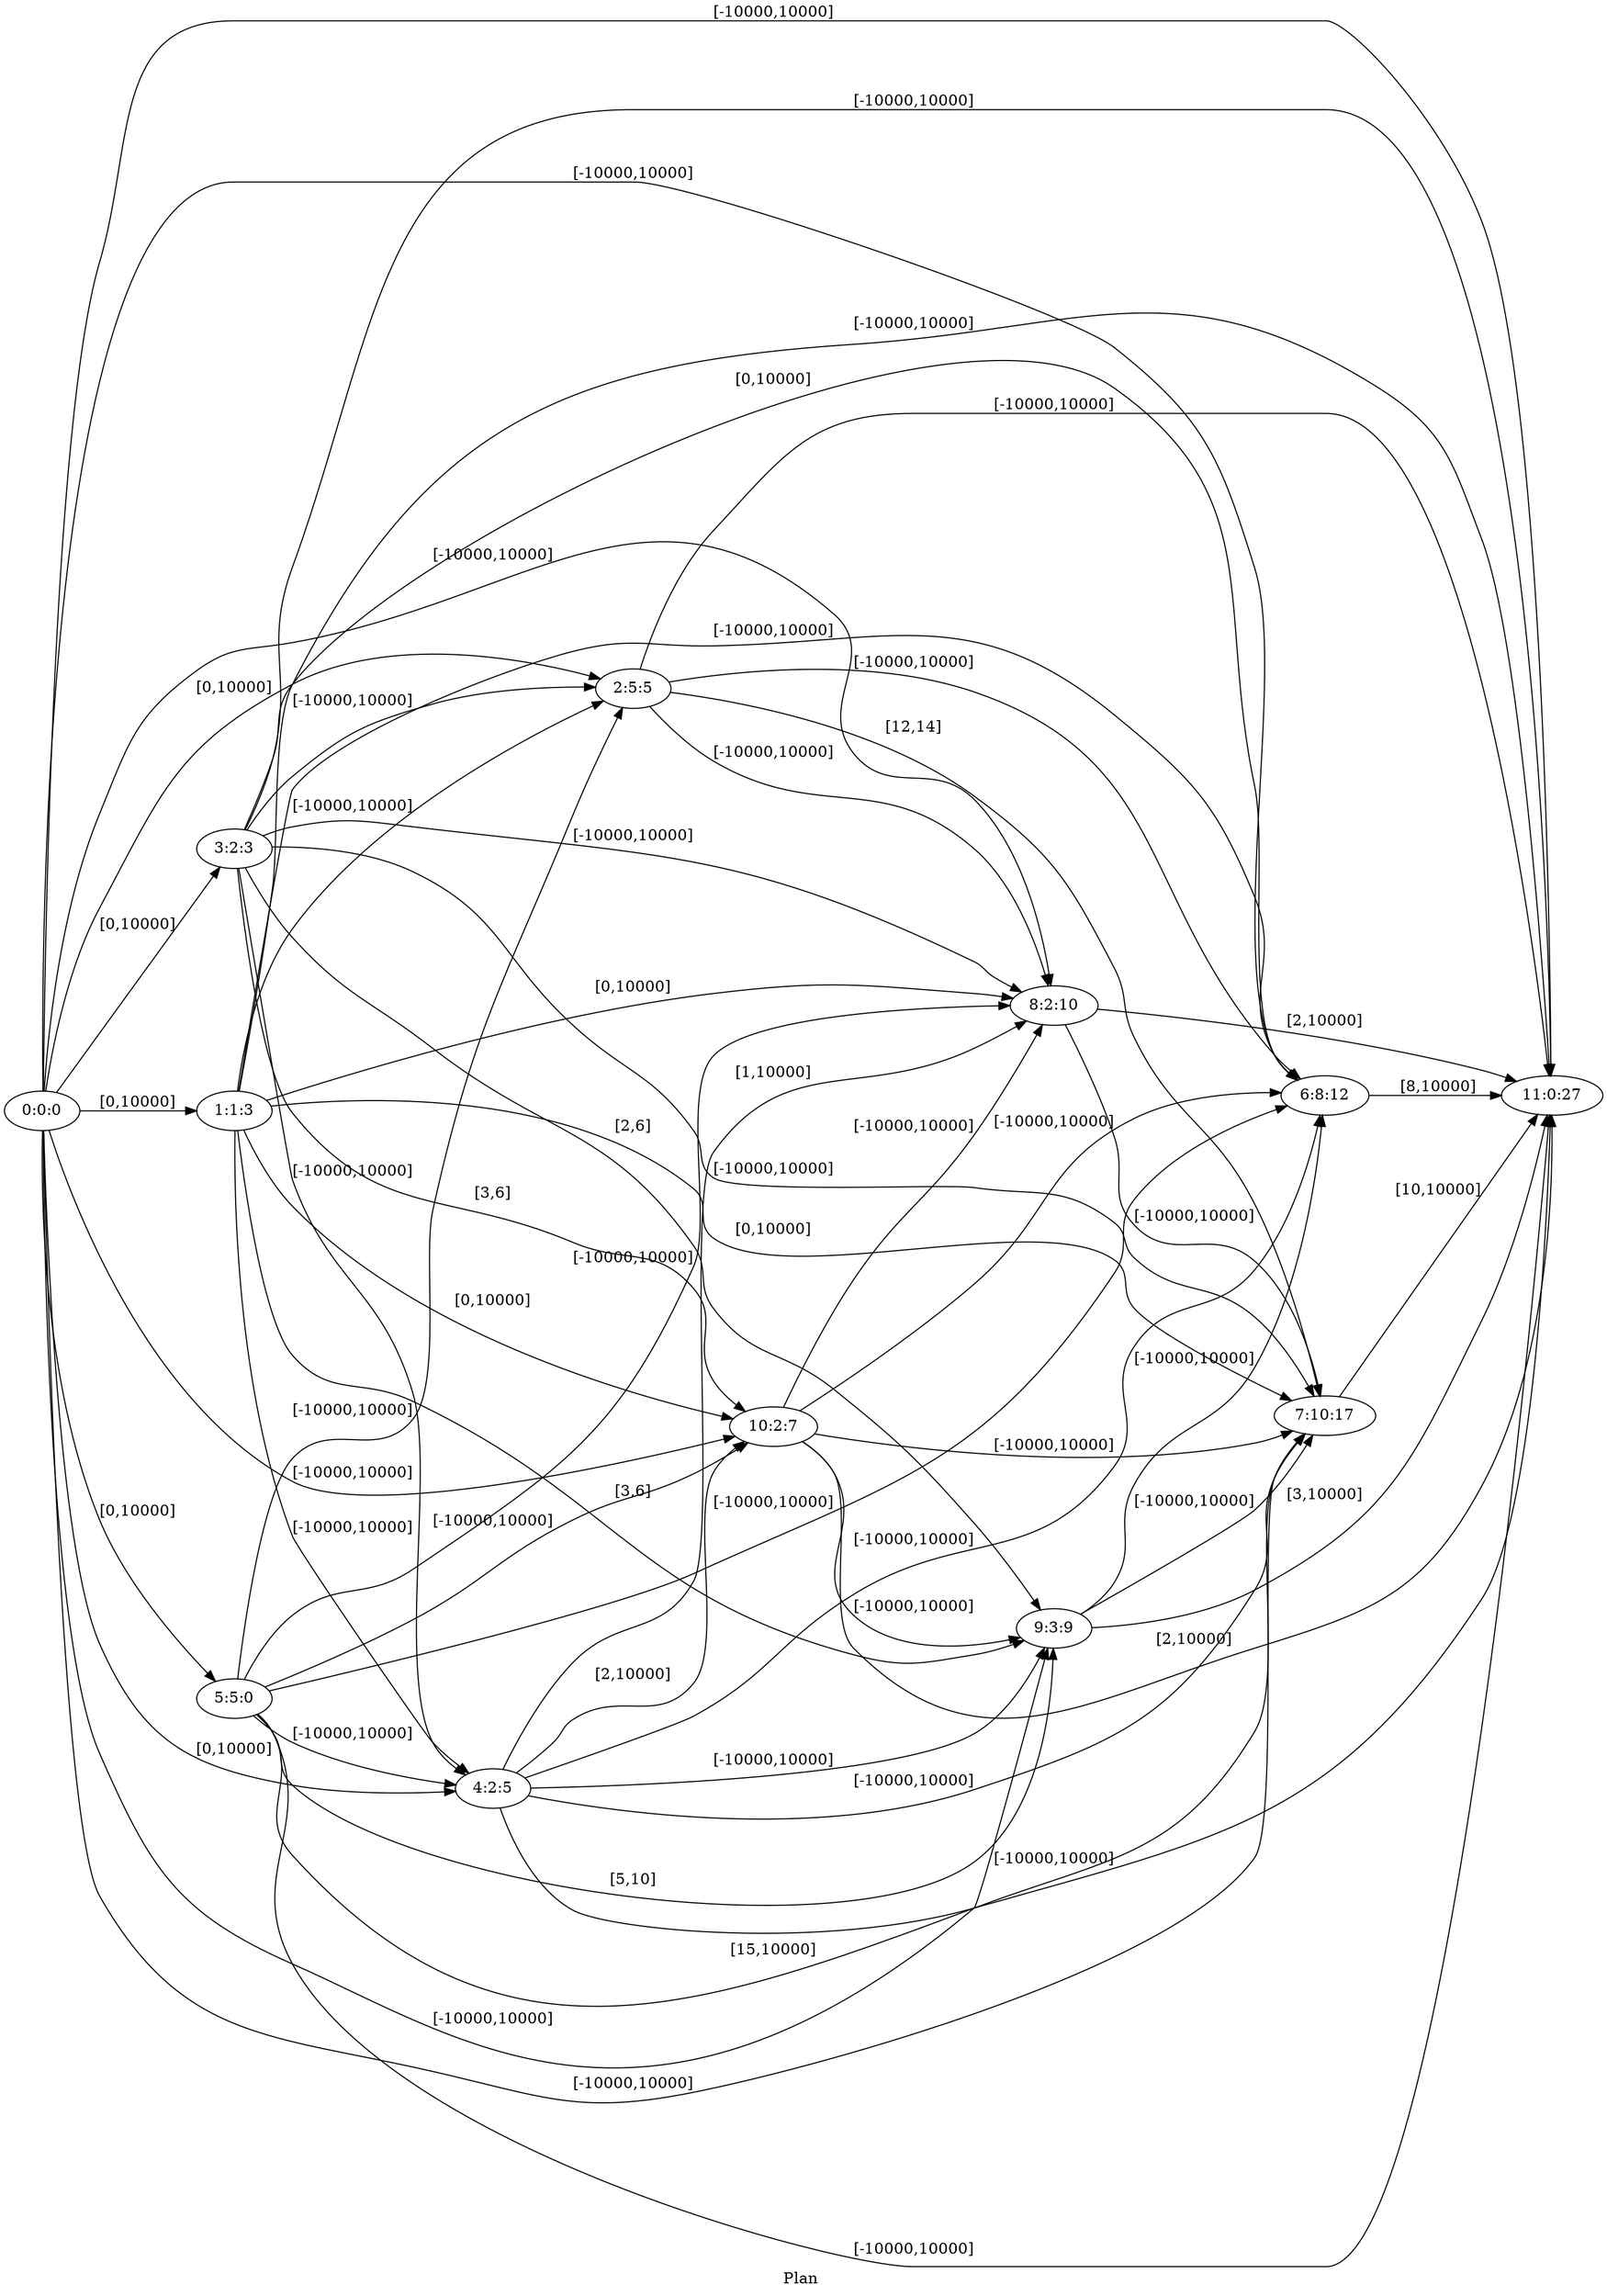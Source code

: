 digraph G {
 rankdir = LR;
 nodesep = .45; 
 size = 30;
label="Plan ";
 fldt = 0.568462;
"0:0:0"->"1:1:3"[ label = "[0,10000]"];
"0:0:0"->"2:5:5"[ label = "[0,10000]"];
"0:0:0"->"3:2:3"[ label = "[0,10000]"];
"0:0:0"->"4:2:5"[ label = "[0,10000]"];
"0:0:0"->"5:5:0"[ label = "[0,10000]"];
"0:0:0"->"6:8:12"[ label = "[-10000,10000]"];
"0:0:0"->"7:10:17"[ label = "[-10000,10000]"];
"0:0:0"->"8:2:10"[ label = "[-10000,10000]"];
"0:0:0"->"9:3:9"[ label = "[-10000,10000]"];
"0:0:0"->"10:2:7"[ label = "[-10000,10000]"];
"0:0:0"->"11:0:27"[ label = "[-10000,10000]"];
"1:1:3"->"2:5:5"[ label = "[-10000,10000]"];
"1:1:3"->"4:2:5"[ label = "[-10000,10000]"];
"1:1:3"->"6:8:12"[ label = "[-10000,10000]"];
"1:1:3"->"7:10:17"[ label = "[0,10000]"];
"1:1:3"->"8:2:10"[ label = "[0,10000]"];
"1:1:3"->"9:3:9"[ label = "[3,6]"];
"1:1:3"->"10:2:7"[ label = "[0,10000]"];
"1:1:3"->"11:0:27"[ label = "[-10000,10000]"];
"2:5:5"->"6:8:12"[ label = "[-10000,10000]"];
"2:5:5"->"7:10:17"[ label = "[12,14]"];
"2:5:5"->"8:2:10"[ label = "[-10000,10000]"];
"2:5:5"->"11:0:27"[ label = "[-10000,10000]"];
"3:2:3"->"2:5:5"[ label = "[-10000,10000]"];
"3:2:3"->"4:2:5"[ label = "[-10000,10000]"];
"3:2:3"->"6:8:12"[ label = "[0,10000]"];
"3:2:3"->"7:10:17"[ label = "[-10000,10000]"];
"3:2:3"->"8:2:10"[ label = "[-10000,10000]"];
"3:2:3"->"9:3:9"[ label = "[2,6]"];
"3:2:3"->"10:2:7"[ label = "[3,6]"];
"3:2:3"->"11:0:27"[ label = "[-10000,10000]"];
"4:2:5"->"6:8:12"[ label = "[-10000,10000]"];
"4:2:5"->"7:10:17"[ label = "[-10000,10000]"];
"4:2:5"->"8:2:10"[ label = "[1,10000]"];
"4:2:5"->"9:3:9"[ label = "[-10000,10000]"];
"4:2:5"->"10:2:7"[ label = "[2,10000]"];
"4:2:5"->"11:0:27"[ label = "[-10000,10000]"];
"5:5:0"->"2:5:5"[ label = "[-10000,10000]"];
"5:5:0"->"4:2:5"[ label = "[-10000,10000]"];
"5:5:0"->"6:8:12"[ label = "[-10000,10000]"];
"5:5:0"->"7:10:17"[ label = "[15,10000]"];
"5:5:0"->"8:2:10"[ label = "[-10000,10000]"];
"5:5:0"->"9:3:9"[ label = "[5,10]"];
"5:5:0"->"10:2:7"[ label = "[-10000,10000]"];
"5:5:0"->"11:0:27"[ label = "[-10000,10000]"];
"6:8:12"->"11:0:27"[ label = "[8,10000]"];
"7:10:17"->"11:0:27"[ label = "[10,10000]"];
"8:2:10"->"7:10:17"[ label = "[-10000,10000]"];
"8:2:10"->"11:0:27"[ label = "[2,10000]"];
"9:3:9"->"6:8:12"[ label = "[-10000,10000]"];
"9:3:9"->"7:10:17"[ label = "[-10000,10000]"];
"9:3:9"->"11:0:27"[ label = "[3,10000]"];
"10:2:7"->"6:8:12"[ label = "[-10000,10000]"];
"10:2:7"->"7:10:17"[ label = "[-10000,10000]"];
"10:2:7"->"8:2:10"[ label = "[-10000,10000]"];
"10:2:7"->"9:3:9"[ label = "[-10000,10000]"];
"10:2:7"->"11:0:27"[ label = "[2,10000]"];
}

